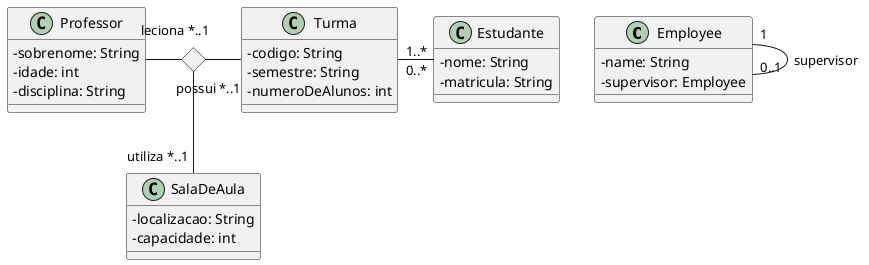 @startuml
skinparam classAttributeIconSize 0


' Associação Unária ou Reflexiva
class Employee {
    - name: String
    - supervisor: Employee
}

Employee "1" -- "0..1" Employee : supervisor

' Associação Binária
class Estudante {
    - nome: String
    - matricula: String
}

Estudante "0..*" -left- "1..*" Turma

' Associação Ternária

class Professor {
    - sobrenome: String
    - idade: int
    - disciplina: String
}

class Turma {
    - codigo: String
    - semestre: String
    - numeroDeAlunos: int
}

class SalaDeAula {
    - localizacao: String
    - capacidade: int
}

' (Student, Course) .. Enrollment

<> diamond


diamond -left-- "leciona *..1" Professor
diamond -down- "utiliza *..1" SalaDeAula
diamond --right-- "possui *..1 " Turma


@enduml
